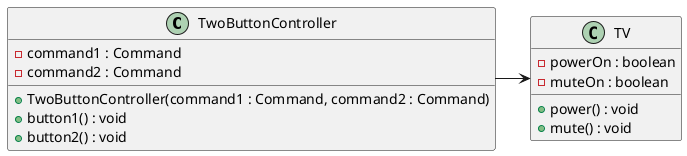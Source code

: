 @startuml

class TwoButtonController {
- command1 : Command
- command2 : Command
+ TwoButtonController(command1 : Command, command2 : Command)
+ button1() : void
+ button2() : void
}

class TV {
- powerOn : boolean
- muteOn : boolean
+ power() : void
+mute() : void
}

TwoButtonController -> TV

@enduml
